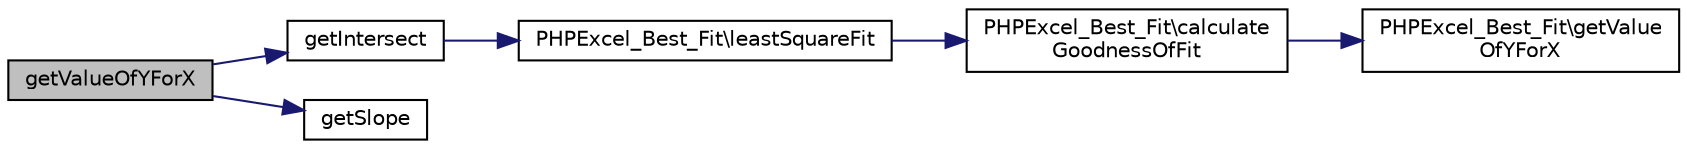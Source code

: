 digraph "getValueOfYForX"
{
  edge [fontname="Helvetica",fontsize="10",labelfontname="Helvetica",labelfontsize="10"];
  node [fontname="Helvetica",fontsize="10",shape=record];
  rankdir="LR";
  Node29 [label="getValueOfYForX",height=0.2,width=0.4,color="black", fillcolor="grey75", style="filled", fontcolor="black"];
  Node29 -> Node30 [color="midnightblue",fontsize="10",style="solid",fontname="Helvetica"];
  Node30 [label="getIntersect",height=0.2,width=0.4,color="black", fillcolor="white", style="filled",URL="$class_p_h_p_excel___exponential___best___fit.html#a129dafd5e95206e355ab0734bc5e9bea"];
  Node30 -> Node31 [color="midnightblue",fontsize="10",style="solid",fontname="Helvetica"];
  Node31 [label="PHPExcel_Best_Fit\\leastSquareFit",height=0.2,width=0.4,color="black", fillcolor="white", style="filled",URL="$class_p_h_p_excel___best___fit.html#aab4e87ee56975d2aa3f808429d179505"];
  Node31 -> Node32 [color="midnightblue",fontsize="10",style="solid",fontname="Helvetica"];
  Node32 [label="PHPExcel_Best_Fit\\calculate\lGoodnessOfFit",height=0.2,width=0.4,color="black", fillcolor="white", style="filled",URL="$class_p_h_p_excel___best___fit.html#a9cfe93e3963b7e0f164f8da7cf3d5c45"];
  Node32 -> Node33 [color="midnightblue",fontsize="10",style="solid",fontname="Helvetica"];
  Node33 [label="PHPExcel_Best_Fit\\getValue\lOfYForX",height=0.2,width=0.4,color="black", fillcolor="white", style="filled",URL="$class_p_h_p_excel___best___fit.html#a0166e34b8a912b4ddf624660852345ec"];
  Node29 -> Node34 [color="midnightblue",fontsize="10",style="solid",fontname="Helvetica"];
  Node34 [label="getSlope",height=0.2,width=0.4,color="black", fillcolor="white", style="filled",URL="$class_p_h_p_excel___exponential___best___fit.html#acd86e793a51b30af0a2479cb2ba24c15"];
}
